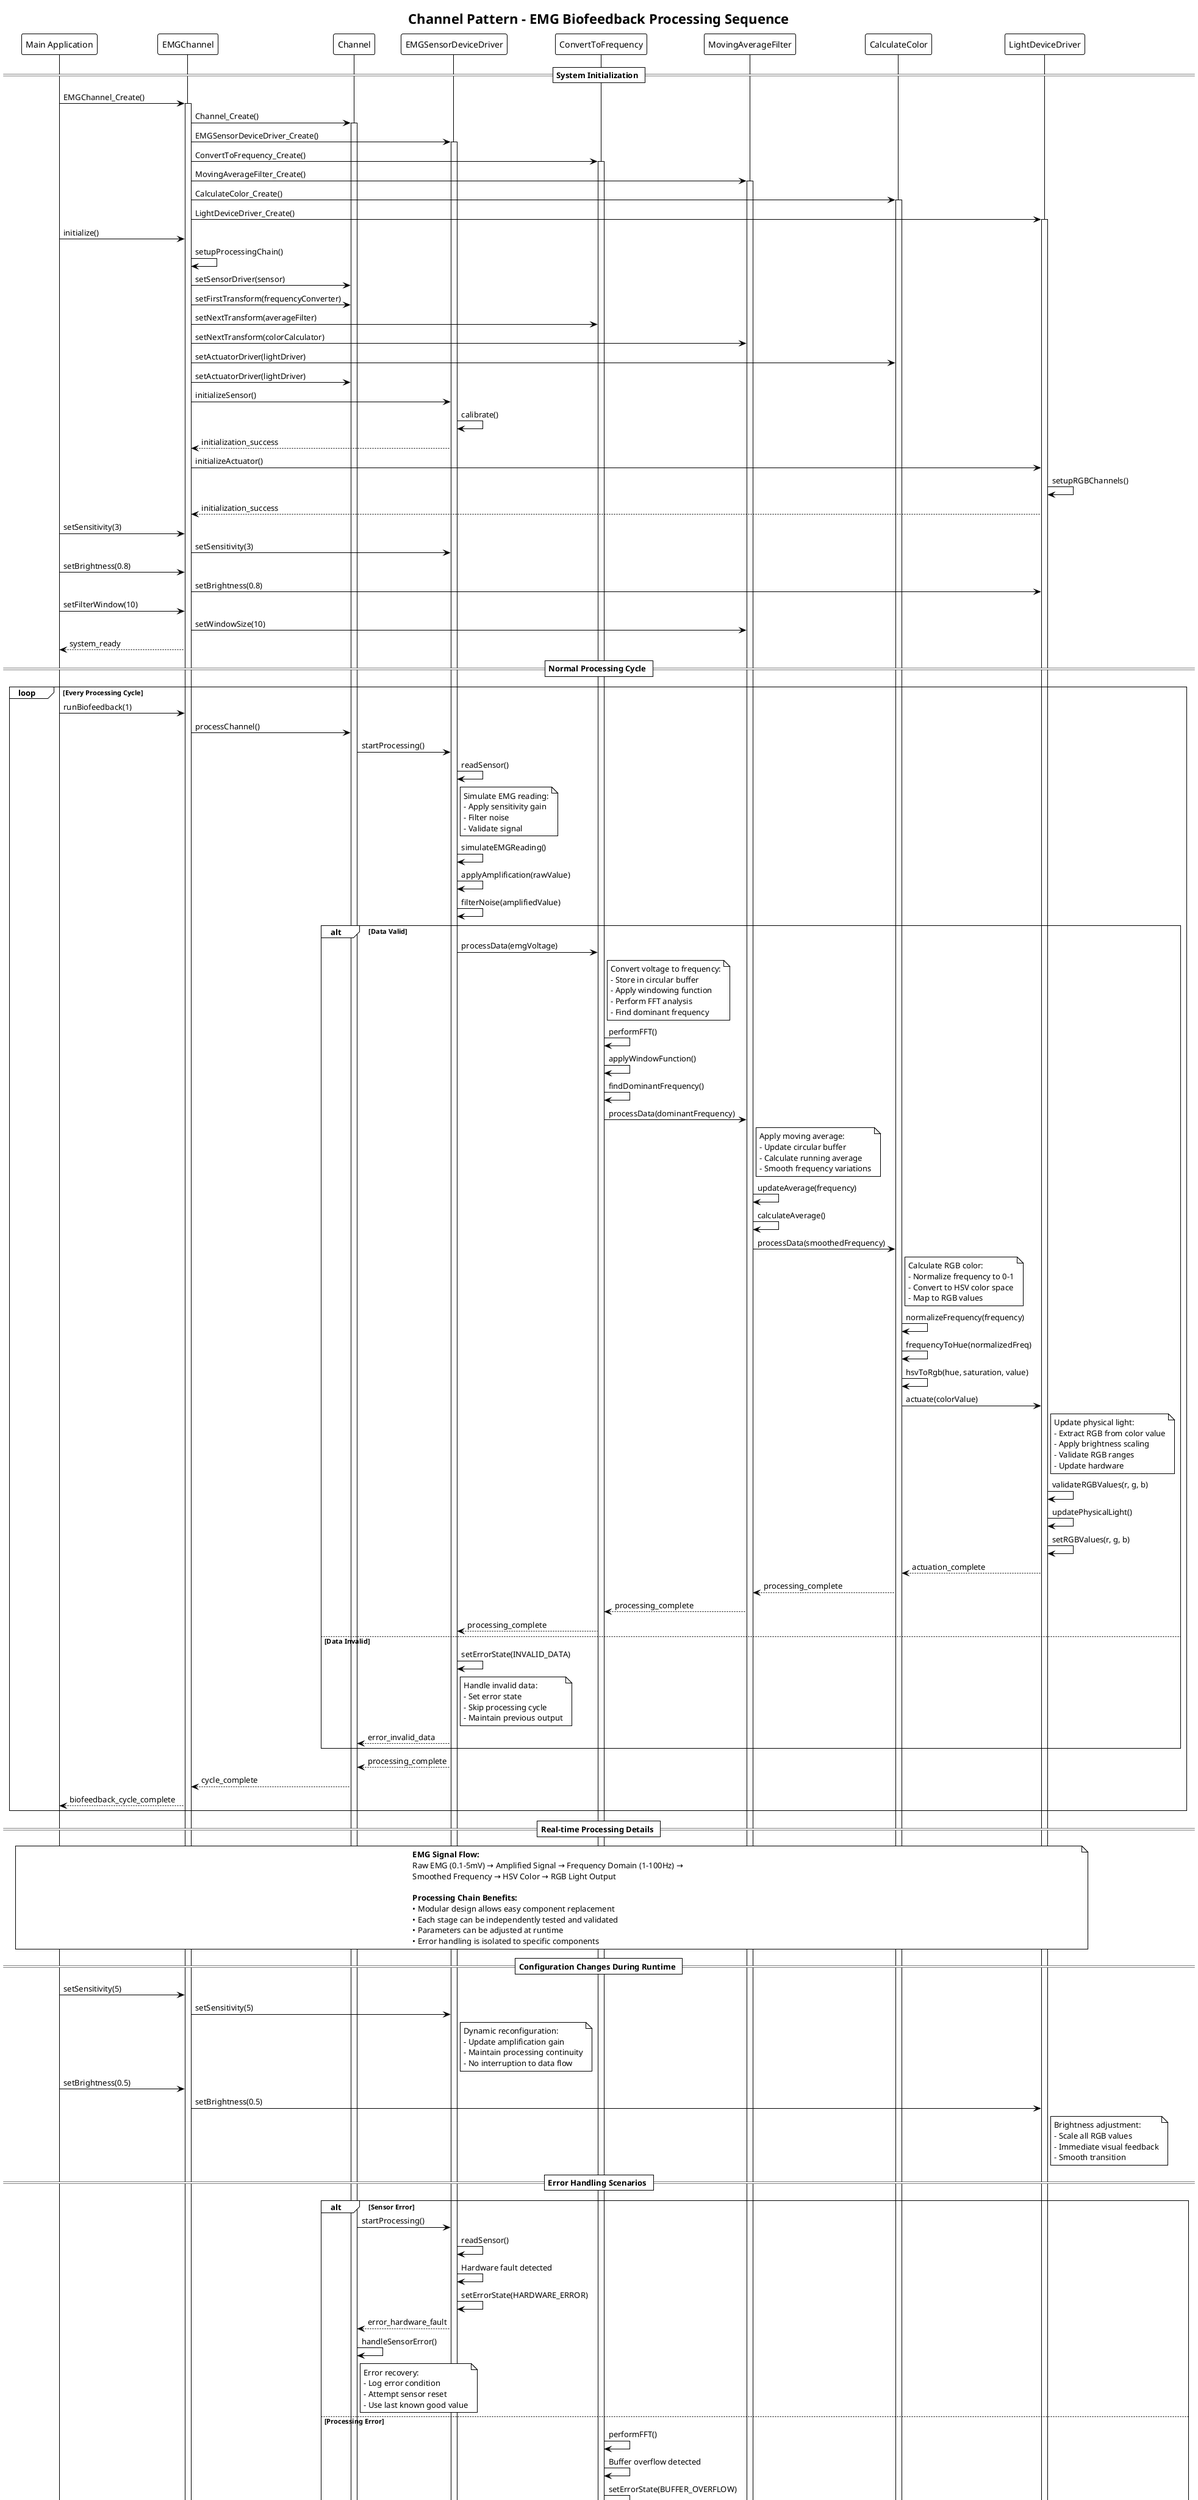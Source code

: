 @startuml ChannelPattern_SequenceDiagram

!theme plain

title Channel Pattern - EMG Biofeedback Processing Sequence

participant "Main Application" as App
participant "EMGChannel" as EMG
participant "Channel" as CH
participant "EMGSensorDeviceDriver" as Sensor
participant "ConvertToFrequency" as Freq
participant "MovingAverageFilter" as Filter
participant "CalculateColor" as Color
participant "LightDeviceDriver" as Light

== System Initialization ==

App -> EMG : EMGChannel_Create()
activate EMG

EMG -> CH : Channel_Create()
activate CH
EMG -> Sensor : EMGSensorDeviceDriver_Create()
activate Sensor
EMG -> Freq : ConvertToFrequency_Create()
activate Freq
EMG -> Filter : MovingAverageFilter_Create()
activate Filter
EMG -> Color : CalculateColor_Create()
activate Color
EMG -> Light : LightDeviceDriver_Create()
activate Light

App -> EMG : initialize()
EMG -> EMG : setupProcessingChain()

' Configure the processing pipeline
EMG -> CH : setSensorDriver(sensor)
EMG -> CH : setFirstTransform(frequencyConverter)
EMG -> Freq : setNextTransform(averageFilter)
EMG -> Filter : setNextTransform(colorCalculator)
EMG -> Color : setActuatorDriver(lightDriver)
EMG -> CH : setActuatorDriver(lightDriver)

' Initialize all components
EMG -> Sensor : initializeSensor()
Sensor -> Sensor : calibrate()
Sensor --> EMG : initialization_success

EMG -> Light : initializeActuator()
Light -> Light : setupRGBChannels()
Light --> EMG : initialization_success

' Configure parameters
App -> EMG : setSensitivity(3)
EMG -> Sensor : setSensitivity(3)

App -> EMG : setBrightness(0.8)
EMG -> Light : setBrightness(0.8)

App -> EMG : setFilterWindow(10)
EMG -> Filter : setWindowSize(10)

EMG --> App : system_ready

== Normal Processing Cycle ==

loop Every Processing Cycle

    App -> EMG : runBiofeedback(1)
    EMG -> CH : processChannel()
    
    ' Step 1: Sensor Data Acquisition
    CH -> Sensor : startProcessing()
    Sensor -> Sensor : readSensor()
    note right of Sensor : Simulate EMG reading:\n- Apply sensitivity gain\n- Filter noise\n- Validate signal
    
    Sensor -> Sensor : simulateEMGReading()
    Sensor -> Sensor : applyAmplification(rawValue)
    Sensor -> Sensor : filterNoise(amplifiedValue)
    
    alt Data Valid
        Sensor -> Freq : processData(emgVoltage)
        note right of Freq : Convert voltage to frequency:\n- Store in circular buffer\n- Apply windowing function\n- Perform FFT analysis\n- Find dominant frequency
        
        ' Step 2: Frequency Conversion
        Freq -> Freq : performFFT()
        Freq -> Freq : applyWindowFunction()
        Freq -> Freq : findDominantFrequency()
        
        Freq -> Filter : processData(dominantFrequency)
        note right of Filter : Apply moving average:\n- Update circular buffer\n- Calculate running average\n- Smooth frequency variations
        
        ' Step 3: Moving Average Filtering
        Filter -> Filter : updateAverage(frequency)
        Filter -> Filter : calculateAverage()
        
        Filter -> Color : processData(smoothedFrequency)
        note right of Color : Calculate RGB color:\n- Normalize frequency to 0-1\n- Convert to HSV color space\n- Map to RGB values
        
        ' Step 4: Color Calculation
        Color -> Color : normalizeFrequency(frequency)
        Color -> Color : frequencyToHue(normalizedFreq)
        Color -> Color : hsvToRgb(hue, saturation, value)
        
        Color -> Light : actuate(colorValue)
        note right of Light : Update physical light:\n- Extract RGB from color value\n- Apply brightness scaling\n- Validate RGB ranges\n- Update hardware
        
        ' Step 5: Light Actuation
        Light -> Light : validateRGBValues(r, g, b)
        Light -> Light : updatePhysicalLight()
        Light -> Light : setRGBValues(r, g, b)
        
        Light --> Color : actuation_complete
        Color --> Filter : processing_complete
        Filter --> Freq : processing_complete
        Freq --> Sensor : processing_complete
        
    else Data Invalid
        Sensor -> Sensor : setErrorState(INVALID_DATA)
        note right of Sensor : Handle invalid data:\n- Set error state\n- Skip processing cycle\n- Maintain previous output
        
        Sensor --> CH : error_invalid_data
    end
    
    Sensor --> CH : processing_complete
    CH --> EMG : cycle_complete
    EMG --> App : biofeedback_cycle_complete

end

== Real-time Processing Details ==

note over App, Light
    **EMG Signal Flow:**
    Raw EMG (0.1-5mV) → Amplified Signal → Frequency Domain (1-100Hz) → 
    Smoothed Frequency → HSV Color → RGB Light Output
    
    **Processing Chain Benefits:**
    • Modular design allows easy component replacement
    • Each stage can be independently tested and validated
    • Parameters can be adjusted at runtime
    • Error handling is isolated to specific components
end note

== Configuration Changes During Runtime ==

App -> EMG : setSensitivity(5)
EMG -> Sensor : setSensitivity(5)
note right of Sensor : Dynamic reconfiguration:\n- Update amplification gain\n- Maintain processing continuity\n- No interruption to data flow

App -> EMG : setBrightness(0.5)
EMG -> Light : setBrightness(0.5)
note right of Light : Brightness adjustment:\n- Scale all RGB values\n- Immediate visual feedback\n- Smooth transition

== Error Handling Scenarios ==

alt Sensor Error
    CH -> Sensor : startProcessing()
    Sensor -> Sensor : readSensor()
    Sensor -> Sensor : Hardware fault detected
    Sensor -> Sensor : setErrorState(HARDWARE_ERROR)
    Sensor --> CH : error_hardware_fault
    CH -> CH : handleSensorError()
    note right of CH : Error recovery:\n- Log error condition\n- Attempt sensor reset\n- Use last known good value
    
else Processing Error
    Freq -> Freq : performFFT()
    Freq -> Freq : Buffer overflow detected
    Freq -> Freq : setErrorState(BUFFER_OVERFLOW)
    note right of Freq : Buffer management:\n- Reset circular buffer\n- Clear processing state\n- Resume normal operation
    
else Actuator Error
    Light -> Light : updatePhysicalLight()
    Light -> Light : Hardware communication failure
    Light -> Light : setErrorState(COMM_ERROR)
    note right of Light : Actuator fault:\n- Retry communication\n- Use safe default values\n- Report system status
end

== System Shutdown ==

App -> EMG : shutdown()
EMG -> CH : stopChannel()
CH -> Sensor : stopProcessing()
CH -> Light : disable()

EMG -> Sensor : shutdownSensor()
Sensor -> Sensor : cleanup resources
deactivate Sensor

EMG -> Light : shutdownActuator()
Light -> Light : turn off all channels
deactivate Light

EMG -> Freq : ConvertToFrequency_Destroy()
deactivate Freq

EMG -> Filter : MovingAverageFilter_Destroy()
deactivate Filter

EMG -> Color : CalculateColor_Destroy()
deactivate Color

EMG -> CH : Channel_Destroy()
deactivate CH

EMG -> EMG : cleanup all resources
deactivate EMG

App -> App : application_shutdown_complete

@enduml
